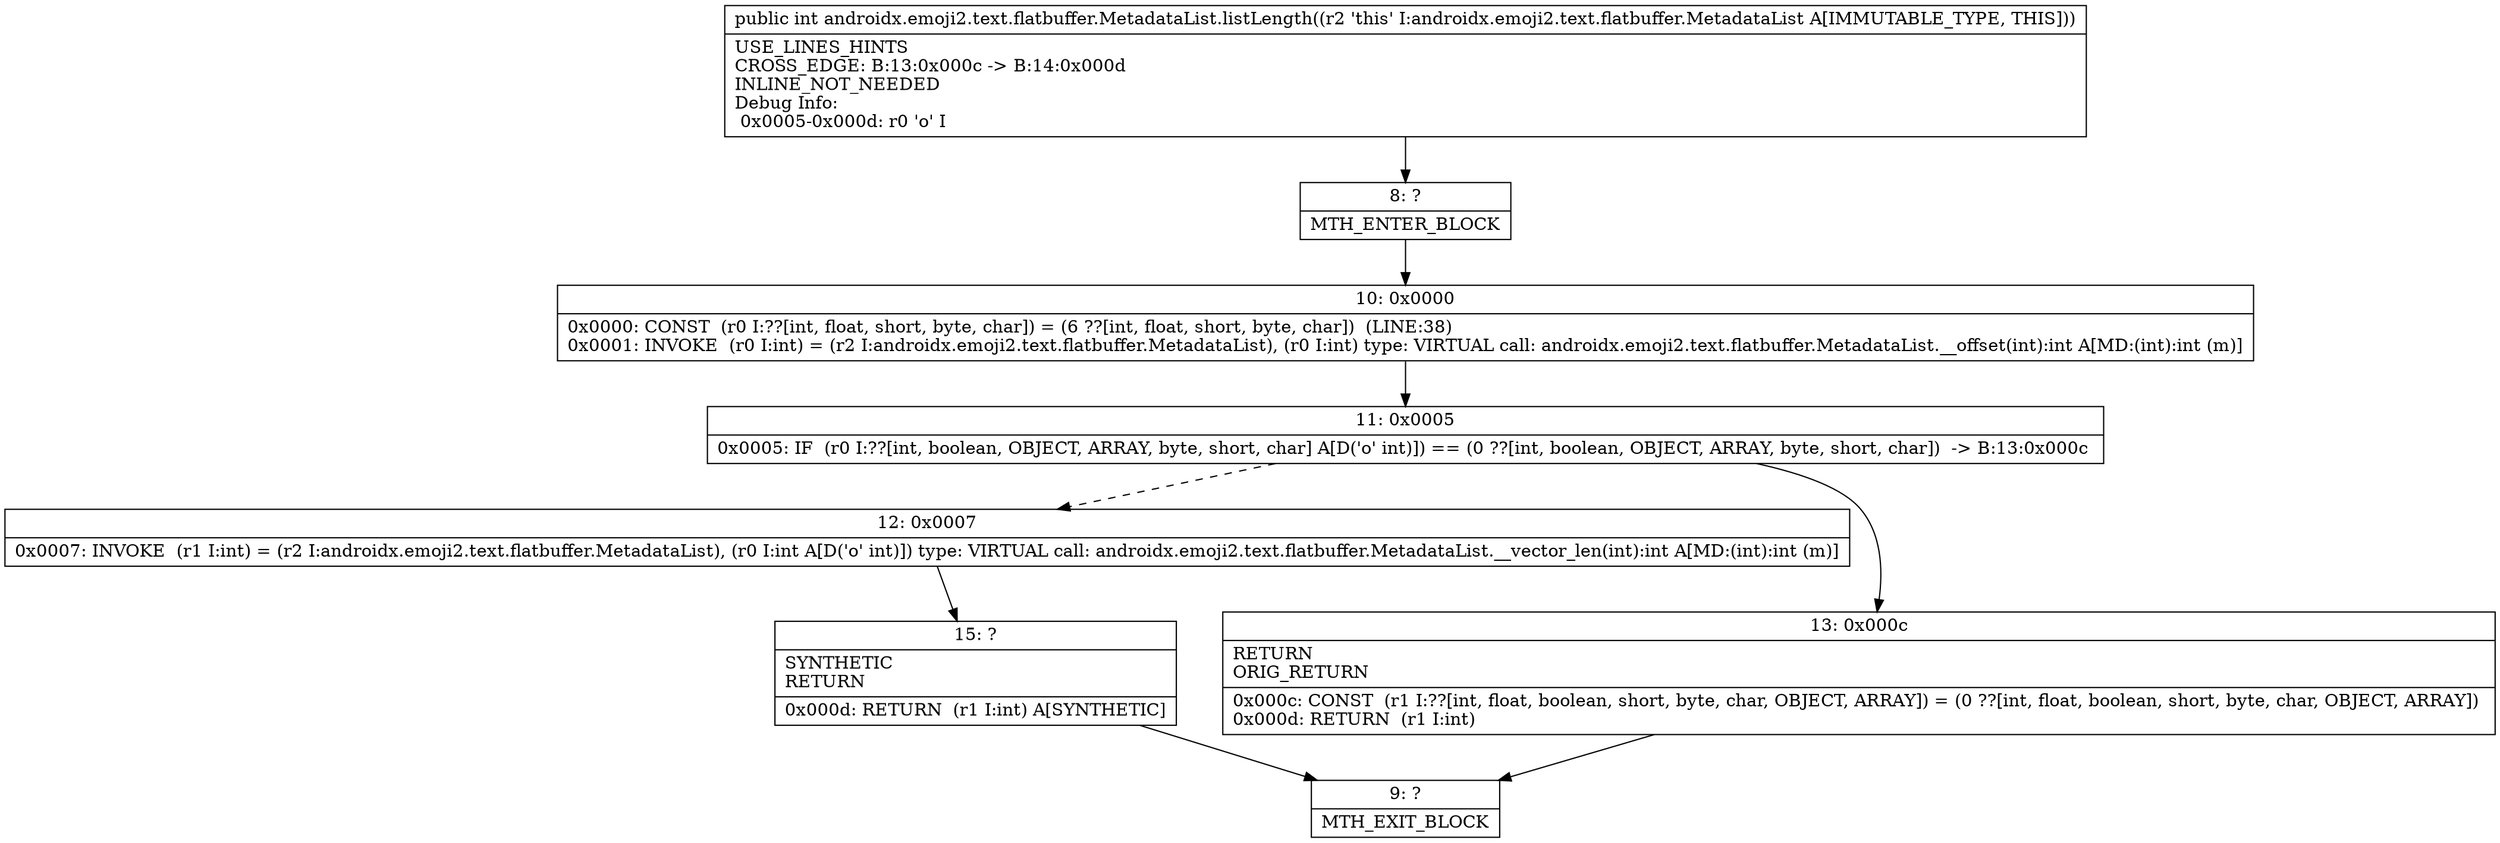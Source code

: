 digraph "CFG forandroidx.emoji2.text.flatbuffer.MetadataList.listLength()I" {
Node_8 [shape=record,label="{8\:\ ?|MTH_ENTER_BLOCK\l}"];
Node_10 [shape=record,label="{10\:\ 0x0000|0x0000: CONST  (r0 I:??[int, float, short, byte, char]) = (6 ??[int, float, short, byte, char])  (LINE:38)\l0x0001: INVOKE  (r0 I:int) = (r2 I:androidx.emoji2.text.flatbuffer.MetadataList), (r0 I:int) type: VIRTUAL call: androidx.emoji2.text.flatbuffer.MetadataList.__offset(int):int A[MD:(int):int (m)]\l}"];
Node_11 [shape=record,label="{11\:\ 0x0005|0x0005: IF  (r0 I:??[int, boolean, OBJECT, ARRAY, byte, short, char] A[D('o' int)]) == (0 ??[int, boolean, OBJECT, ARRAY, byte, short, char])  \-\> B:13:0x000c \l}"];
Node_12 [shape=record,label="{12\:\ 0x0007|0x0007: INVOKE  (r1 I:int) = (r2 I:androidx.emoji2.text.flatbuffer.MetadataList), (r0 I:int A[D('o' int)]) type: VIRTUAL call: androidx.emoji2.text.flatbuffer.MetadataList.__vector_len(int):int A[MD:(int):int (m)]\l}"];
Node_15 [shape=record,label="{15\:\ ?|SYNTHETIC\lRETURN\l|0x000d: RETURN  (r1 I:int) A[SYNTHETIC]\l}"];
Node_9 [shape=record,label="{9\:\ ?|MTH_EXIT_BLOCK\l}"];
Node_13 [shape=record,label="{13\:\ 0x000c|RETURN\lORIG_RETURN\l|0x000c: CONST  (r1 I:??[int, float, boolean, short, byte, char, OBJECT, ARRAY]) = (0 ??[int, float, boolean, short, byte, char, OBJECT, ARRAY]) \l0x000d: RETURN  (r1 I:int) \l}"];
MethodNode[shape=record,label="{public int androidx.emoji2.text.flatbuffer.MetadataList.listLength((r2 'this' I:androidx.emoji2.text.flatbuffer.MetadataList A[IMMUTABLE_TYPE, THIS]))  | USE_LINES_HINTS\lCROSS_EDGE: B:13:0x000c \-\> B:14:0x000d\lINLINE_NOT_NEEDED\lDebug Info:\l  0x0005\-0x000d: r0 'o' I\l}"];
MethodNode -> Node_8;Node_8 -> Node_10;
Node_10 -> Node_11;
Node_11 -> Node_12[style=dashed];
Node_11 -> Node_13;
Node_12 -> Node_15;
Node_15 -> Node_9;
Node_13 -> Node_9;
}

